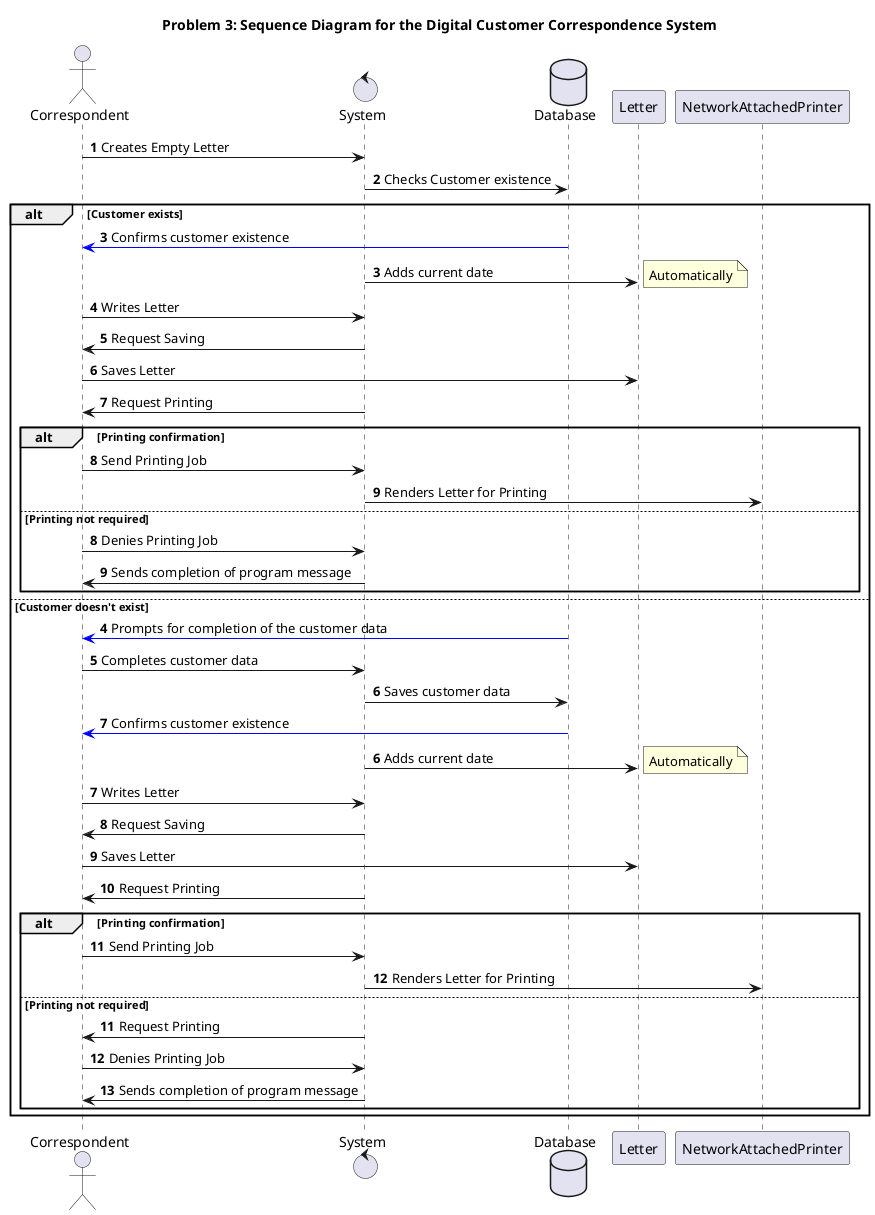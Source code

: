 @startuml

title Problem 3: Sequence Diagram for the Digital Customer Correspondence System

actor Correspondent
control System
database Database


autonumber
Correspondent -> System : Creates Empty Letter
System -> Database : Checks Customer existence
alt Customer exists
Database [#blue]-> Correspondent : Confirms customer existence
autonumber 3
System -> Letter : Adds current date
note right: Automatically
Correspondent -> System : Writes Letter
System -> Correspondent : Request Saving
Correspondent -> Letter : Saves Letter

System -> Correspondent : Request Printing
alt Printing confirmation
Correspondent -> System : Send Printing Job
System -> NetworkAttachedPrinter : Renders Letter for Printing
else Printing not required
autonumber 8
Correspondent -> System : Denies Printing Job
System -> Correspondent : Sends completion of program message
end


else Customer doesn't exist
autonumber 4
Database [#blue]-> Correspondent : Prompts for completion of the customer data
Correspondent -> System : Completes customer data
System -> Database : Saves customer data
Database [#blue]-> Correspondent : Confirms customer existence
autonumber 6
System -> Letter : Adds current date
note right: Automatically
Correspondent -> System : Writes Letter
System -> Correspondent : Request Saving
Correspondent -> Letter : Saves Letter

System -> Correspondent : Request Printing
alt Printing confirmation
Correspondent -> System : Send Printing Job
System -> NetworkAttachedPrinter : Renders Letter for Printing
else Printing not required
autonumber 11
System -> Correspondent : Request Printing
Correspondent -> System : Denies Printing Job
System -> Correspondent : Sends completion of program message
end


end

entity NetworkAttachedPrinter

@enduml